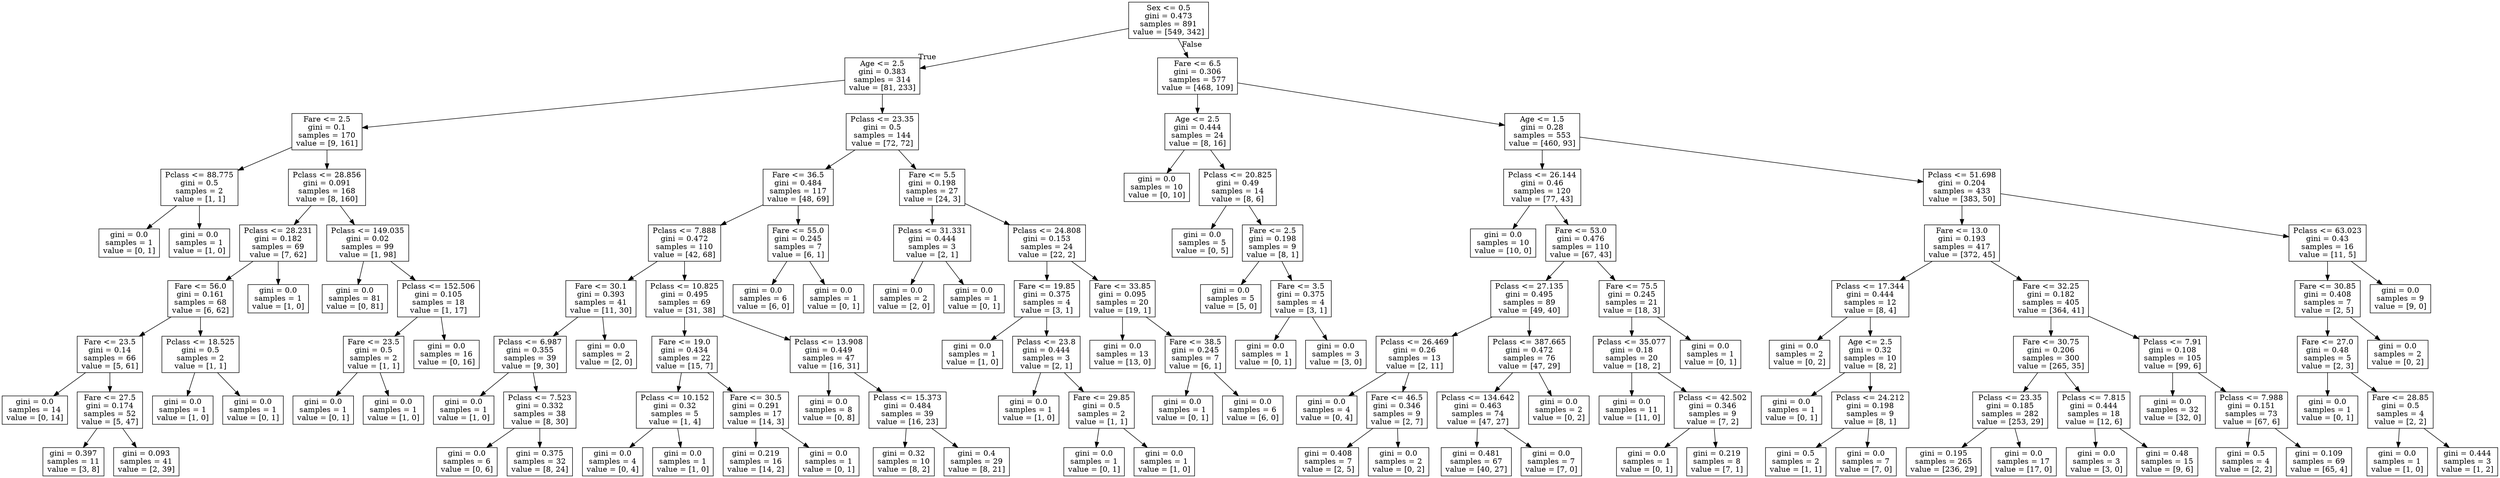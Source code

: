 digraph Tree {
node [shape=box] ;
0 [label="Sex <= 0.5\ngini = 0.473\nsamples = 891\nvalue = [549, 342]"] ;
1 [label="Age <= 2.5\ngini = 0.383\nsamples = 314\nvalue = [81, 233]"] ;
0 -> 1 [labeldistance=2.5, labelangle=45, headlabel="True"] ;
2 [label="Fare <= 2.5\ngini = 0.1\nsamples = 170\nvalue = [9, 161]"] ;
1 -> 2 ;
3 [label="Pclass <= 88.775\ngini = 0.5\nsamples = 2\nvalue = [1, 1]"] ;
2 -> 3 ;
4 [label="gini = 0.0\nsamples = 1\nvalue = [0, 1]"] ;
3 -> 4 ;
5 [label="gini = 0.0\nsamples = 1\nvalue = [1, 0]"] ;
3 -> 5 ;
6 [label="Pclass <= 28.856\ngini = 0.091\nsamples = 168\nvalue = [8, 160]"] ;
2 -> 6 ;
7 [label="Pclass <= 28.231\ngini = 0.182\nsamples = 69\nvalue = [7, 62]"] ;
6 -> 7 ;
8 [label="Fare <= 56.0\ngini = 0.161\nsamples = 68\nvalue = [6, 62]"] ;
7 -> 8 ;
9 [label="Fare <= 23.5\ngini = 0.14\nsamples = 66\nvalue = [5, 61]"] ;
8 -> 9 ;
10 [label="gini = 0.0\nsamples = 14\nvalue = [0, 14]"] ;
9 -> 10 ;
11 [label="Fare <= 27.5\ngini = 0.174\nsamples = 52\nvalue = [5, 47]"] ;
9 -> 11 ;
12 [label="gini = 0.397\nsamples = 11\nvalue = [3, 8]"] ;
11 -> 12 ;
13 [label="gini = 0.093\nsamples = 41\nvalue = [2, 39]"] ;
11 -> 13 ;
14 [label="Pclass <= 18.525\ngini = 0.5\nsamples = 2\nvalue = [1, 1]"] ;
8 -> 14 ;
15 [label="gini = 0.0\nsamples = 1\nvalue = [1, 0]"] ;
14 -> 15 ;
16 [label="gini = 0.0\nsamples = 1\nvalue = [0, 1]"] ;
14 -> 16 ;
17 [label="gini = 0.0\nsamples = 1\nvalue = [1, 0]"] ;
7 -> 17 ;
18 [label="Pclass <= 149.035\ngini = 0.02\nsamples = 99\nvalue = [1, 98]"] ;
6 -> 18 ;
19 [label="gini = 0.0\nsamples = 81\nvalue = [0, 81]"] ;
18 -> 19 ;
20 [label="Pclass <= 152.506\ngini = 0.105\nsamples = 18\nvalue = [1, 17]"] ;
18 -> 20 ;
21 [label="Fare <= 23.5\ngini = 0.5\nsamples = 2\nvalue = [1, 1]"] ;
20 -> 21 ;
22 [label="gini = 0.0\nsamples = 1\nvalue = [0, 1]"] ;
21 -> 22 ;
23 [label="gini = 0.0\nsamples = 1\nvalue = [1, 0]"] ;
21 -> 23 ;
24 [label="gini = 0.0\nsamples = 16\nvalue = [0, 16]"] ;
20 -> 24 ;
25 [label="Pclass <= 23.35\ngini = 0.5\nsamples = 144\nvalue = [72, 72]"] ;
1 -> 25 ;
26 [label="Fare <= 36.5\ngini = 0.484\nsamples = 117\nvalue = [48, 69]"] ;
25 -> 26 ;
27 [label="Pclass <= 7.888\ngini = 0.472\nsamples = 110\nvalue = [42, 68]"] ;
26 -> 27 ;
28 [label="Fare <= 30.1\ngini = 0.393\nsamples = 41\nvalue = [11, 30]"] ;
27 -> 28 ;
29 [label="Pclass <= 6.987\ngini = 0.355\nsamples = 39\nvalue = [9, 30]"] ;
28 -> 29 ;
30 [label="gini = 0.0\nsamples = 1\nvalue = [1, 0]"] ;
29 -> 30 ;
31 [label="Pclass <= 7.523\ngini = 0.332\nsamples = 38\nvalue = [8, 30]"] ;
29 -> 31 ;
32 [label="gini = 0.0\nsamples = 6\nvalue = [0, 6]"] ;
31 -> 32 ;
33 [label="gini = 0.375\nsamples = 32\nvalue = [8, 24]"] ;
31 -> 33 ;
34 [label="gini = 0.0\nsamples = 2\nvalue = [2, 0]"] ;
28 -> 34 ;
35 [label="Pclass <= 10.825\ngini = 0.495\nsamples = 69\nvalue = [31, 38]"] ;
27 -> 35 ;
36 [label="Fare <= 19.0\ngini = 0.434\nsamples = 22\nvalue = [15, 7]"] ;
35 -> 36 ;
37 [label="Pclass <= 10.152\ngini = 0.32\nsamples = 5\nvalue = [1, 4]"] ;
36 -> 37 ;
38 [label="gini = 0.0\nsamples = 4\nvalue = [0, 4]"] ;
37 -> 38 ;
39 [label="gini = 0.0\nsamples = 1\nvalue = [1, 0]"] ;
37 -> 39 ;
40 [label="Fare <= 30.5\ngini = 0.291\nsamples = 17\nvalue = [14, 3]"] ;
36 -> 40 ;
41 [label="gini = 0.219\nsamples = 16\nvalue = [14, 2]"] ;
40 -> 41 ;
42 [label="gini = 0.0\nsamples = 1\nvalue = [0, 1]"] ;
40 -> 42 ;
43 [label="Pclass <= 13.908\ngini = 0.449\nsamples = 47\nvalue = [16, 31]"] ;
35 -> 43 ;
44 [label="gini = 0.0\nsamples = 8\nvalue = [0, 8]"] ;
43 -> 44 ;
45 [label="Pclass <= 15.373\ngini = 0.484\nsamples = 39\nvalue = [16, 23]"] ;
43 -> 45 ;
46 [label="gini = 0.32\nsamples = 10\nvalue = [8, 2]"] ;
45 -> 46 ;
47 [label="gini = 0.4\nsamples = 29\nvalue = [8, 21]"] ;
45 -> 47 ;
48 [label="Fare <= 55.0\ngini = 0.245\nsamples = 7\nvalue = [6, 1]"] ;
26 -> 48 ;
49 [label="gini = 0.0\nsamples = 6\nvalue = [6, 0]"] ;
48 -> 49 ;
50 [label="gini = 0.0\nsamples = 1\nvalue = [0, 1]"] ;
48 -> 50 ;
51 [label="Fare <= 5.5\ngini = 0.198\nsamples = 27\nvalue = [24, 3]"] ;
25 -> 51 ;
52 [label="Pclass <= 31.331\ngini = 0.444\nsamples = 3\nvalue = [2, 1]"] ;
51 -> 52 ;
53 [label="gini = 0.0\nsamples = 2\nvalue = [2, 0]"] ;
52 -> 53 ;
54 [label="gini = 0.0\nsamples = 1\nvalue = [0, 1]"] ;
52 -> 54 ;
55 [label="Pclass <= 24.808\ngini = 0.153\nsamples = 24\nvalue = [22, 2]"] ;
51 -> 55 ;
56 [label="Fare <= 19.85\ngini = 0.375\nsamples = 4\nvalue = [3, 1]"] ;
55 -> 56 ;
57 [label="gini = 0.0\nsamples = 1\nvalue = [1, 0]"] ;
56 -> 57 ;
58 [label="Pclass <= 23.8\ngini = 0.444\nsamples = 3\nvalue = [2, 1]"] ;
56 -> 58 ;
59 [label="gini = 0.0\nsamples = 1\nvalue = [1, 0]"] ;
58 -> 59 ;
60 [label="Fare <= 29.85\ngini = 0.5\nsamples = 2\nvalue = [1, 1]"] ;
58 -> 60 ;
61 [label="gini = 0.0\nsamples = 1\nvalue = [0, 1]"] ;
60 -> 61 ;
62 [label="gini = 0.0\nsamples = 1\nvalue = [1, 0]"] ;
60 -> 62 ;
63 [label="Fare <= 33.85\ngini = 0.095\nsamples = 20\nvalue = [19, 1]"] ;
55 -> 63 ;
64 [label="gini = 0.0\nsamples = 13\nvalue = [13, 0]"] ;
63 -> 64 ;
65 [label="Fare <= 38.5\ngini = 0.245\nsamples = 7\nvalue = [6, 1]"] ;
63 -> 65 ;
66 [label="gini = 0.0\nsamples = 1\nvalue = [0, 1]"] ;
65 -> 66 ;
67 [label="gini = 0.0\nsamples = 6\nvalue = [6, 0]"] ;
65 -> 67 ;
68 [label="Fare <= 6.5\ngini = 0.306\nsamples = 577\nvalue = [468, 109]"] ;
0 -> 68 [labeldistance=2.5, labelangle=-45, headlabel="False"] ;
69 [label="Age <= 2.5\ngini = 0.444\nsamples = 24\nvalue = [8, 16]"] ;
68 -> 69 ;
70 [label="gini = 0.0\nsamples = 10\nvalue = [0, 10]"] ;
69 -> 70 ;
71 [label="Pclass <= 20.825\ngini = 0.49\nsamples = 14\nvalue = [8, 6]"] ;
69 -> 71 ;
72 [label="gini = 0.0\nsamples = 5\nvalue = [0, 5]"] ;
71 -> 72 ;
73 [label="Fare <= 2.5\ngini = 0.198\nsamples = 9\nvalue = [8, 1]"] ;
71 -> 73 ;
74 [label="gini = 0.0\nsamples = 5\nvalue = [5, 0]"] ;
73 -> 74 ;
75 [label="Fare <= 3.5\ngini = 0.375\nsamples = 4\nvalue = [3, 1]"] ;
73 -> 75 ;
76 [label="gini = 0.0\nsamples = 1\nvalue = [0, 1]"] ;
75 -> 76 ;
77 [label="gini = 0.0\nsamples = 3\nvalue = [3, 0]"] ;
75 -> 77 ;
78 [label="Age <= 1.5\ngini = 0.28\nsamples = 553\nvalue = [460, 93]"] ;
68 -> 78 ;
79 [label="Pclass <= 26.144\ngini = 0.46\nsamples = 120\nvalue = [77, 43]"] ;
78 -> 79 ;
80 [label="gini = 0.0\nsamples = 10\nvalue = [10, 0]"] ;
79 -> 80 ;
81 [label="Fare <= 53.0\ngini = 0.476\nsamples = 110\nvalue = [67, 43]"] ;
79 -> 81 ;
82 [label="Pclass <= 27.135\ngini = 0.495\nsamples = 89\nvalue = [49, 40]"] ;
81 -> 82 ;
83 [label="Pclass <= 26.469\ngini = 0.26\nsamples = 13\nvalue = [2, 11]"] ;
82 -> 83 ;
84 [label="gini = 0.0\nsamples = 4\nvalue = [0, 4]"] ;
83 -> 84 ;
85 [label="Fare <= 46.5\ngini = 0.346\nsamples = 9\nvalue = [2, 7]"] ;
83 -> 85 ;
86 [label="gini = 0.408\nsamples = 7\nvalue = [2, 5]"] ;
85 -> 86 ;
87 [label="gini = 0.0\nsamples = 2\nvalue = [0, 2]"] ;
85 -> 87 ;
88 [label="Pclass <= 387.665\ngini = 0.472\nsamples = 76\nvalue = [47, 29]"] ;
82 -> 88 ;
89 [label="Pclass <= 134.642\ngini = 0.463\nsamples = 74\nvalue = [47, 27]"] ;
88 -> 89 ;
90 [label="gini = 0.481\nsamples = 67\nvalue = [40, 27]"] ;
89 -> 90 ;
91 [label="gini = 0.0\nsamples = 7\nvalue = [7, 0]"] ;
89 -> 91 ;
92 [label="gini = 0.0\nsamples = 2\nvalue = [0, 2]"] ;
88 -> 92 ;
93 [label="Fare <= 75.5\ngini = 0.245\nsamples = 21\nvalue = [18, 3]"] ;
81 -> 93 ;
94 [label="Pclass <= 35.077\ngini = 0.18\nsamples = 20\nvalue = [18, 2]"] ;
93 -> 94 ;
95 [label="gini = 0.0\nsamples = 11\nvalue = [11, 0]"] ;
94 -> 95 ;
96 [label="Pclass <= 42.502\ngini = 0.346\nsamples = 9\nvalue = [7, 2]"] ;
94 -> 96 ;
97 [label="gini = 0.0\nsamples = 1\nvalue = [0, 1]"] ;
96 -> 97 ;
98 [label="gini = 0.219\nsamples = 8\nvalue = [7, 1]"] ;
96 -> 98 ;
99 [label="gini = 0.0\nsamples = 1\nvalue = [0, 1]"] ;
93 -> 99 ;
100 [label="Pclass <= 51.698\ngini = 0.204\nsamples = 433\nvalue = [383, 50]"] ;
78 -> 100 ;
101 [label="Fare <= 13.0\ngini = 0.193\nsamples = 417\nvalue = [372, 45]"] ;
100 -> 101 ;
102 [label="Pclass <= 17.344\ngini = 0.444\nsamples = 12\nvalue = [8, 4]"] ;
101 -> 102 ;
103 [label="gini = 0.0\nsamples = 2\nvalue = [0, 2]"] ;
102 -> 103 ;
104 [label="Age <= 2.5\ngini = 0.32\nsamples = 10\nvalue = [8, 2]"] ;
102 -> 104 ;
105 [label="gini = 0.0\nsamples = 1\nvalue = [0, 1]"] ;
104 -> 105 ;
106 [label="Pclass <= 24.212\ngini = 0.198\nsamples = 9\nvalue = [8, 1]"] ;
104 -> 106 ;
107 [label="gini = 0.5\nsamples = 2\nvalue = [1, 1]"] ;
106 -> 107 ;
108 [label="gini = 0.0\nsamples = 7\nvalue = [7, 0]"] ;
106 -> 108 ;
109 [label="Fare <= 32.25\ngini = 0.182\nsamples = 405\nvalue = [364, 41]"] ;
101 -> 109 ;
110 [label="Fare <= 30.75\ngini = 0.206\nsamples = 300\nvalue = [265, 35]"] ;
109 -> 110 ;
111 [label="Pclass <= 23.35\ngini = 0.185\nsamples = 282\nvalue = [253, 29]"] ;
110 -> 111 ;
112 [label="gini = 0.195\nsamples = 265\nvalue = [236, 29]"] ;
111 -> 112 ;
113 [label="gini = 0.0\nsamples = 17\nvalue = [17, 0]"] ;
111 -> 113 ;
114 [label="Pclass <= 7.815\ngini = 0.444\nsamples = 18\nvalue = [12, 6]"] ;
110 -> 114 ;
115 [label="gini = 0.0\nsamples = 3\nvalue = [3, 0]"] ;
114 -> 115 ;
116 [label="gini = 0.48\nsamples = 15\nvalue = [9, 6]"] ;
114 -> 116 ;
117 [label="Pclass <= 7.91\ngini = 0.108\nsamples = 105\nvalue = [99, 6]"] ;
109 -> 117 ;
118 [label="gini = 0.0\nsamples = 32\nvalue = [32, 0]"] ;
117 -> 118 ;
119 [label="Pclass <= 7.988\ngini = 0.151\nsamples = 73\nvalue = [67, 6]"] ;
117 -> 119 ;
120 [label="gini = 0.5\nsamples = 4\nvalue = [2, 2]"] ;
119 -> 120 ;
121 [label="gini = 0.109\nsamples = 69\nvalue = [65, 4]"] ;
119 -> 121 ;
122 [label="Pclass <= 63.023\ngini = 0.43\nsamples = 16\nvalue = [11, 5]"] ;
100 -> 122 ;
123 [label="Fare <= 30.85\ngini = 0.408\nsamples = 7\nvalue = [2, 5]"] ;
122 -> 123 ;
124 [label="Fare <= 27.0\ngini = 0.48\nsamples = 5\nvalue = [2, 3]"] ;
123 -> 124 ;
125 [label="gini = 0.0\nsamples = 1\nvalue = [0, 1]"] ;
124 -> 125 ;
126 [label="Fare <= 28.85\ngini = 0.5\nsamples = 4\nvalue = [2, 2]"] ;
124 -> 126 ;
127 [label="gini = 0.0\nsamples = 1\nvalue = [1, 0]"] ;
126 -> 127 ;
128 [label="gini = 0.444\nsamples = 3\nvalue = [1, 2]"] ;
126 -> 128 ;
129 [label="gini = 0.0\nsamples = 2\nvalue = [0, 2]"] ;
123 -> 129 ;
130 [label="gini = 0.0\nsamples = 9\nvalue = [9, 0]"] ;
122 -> 130 ;
}